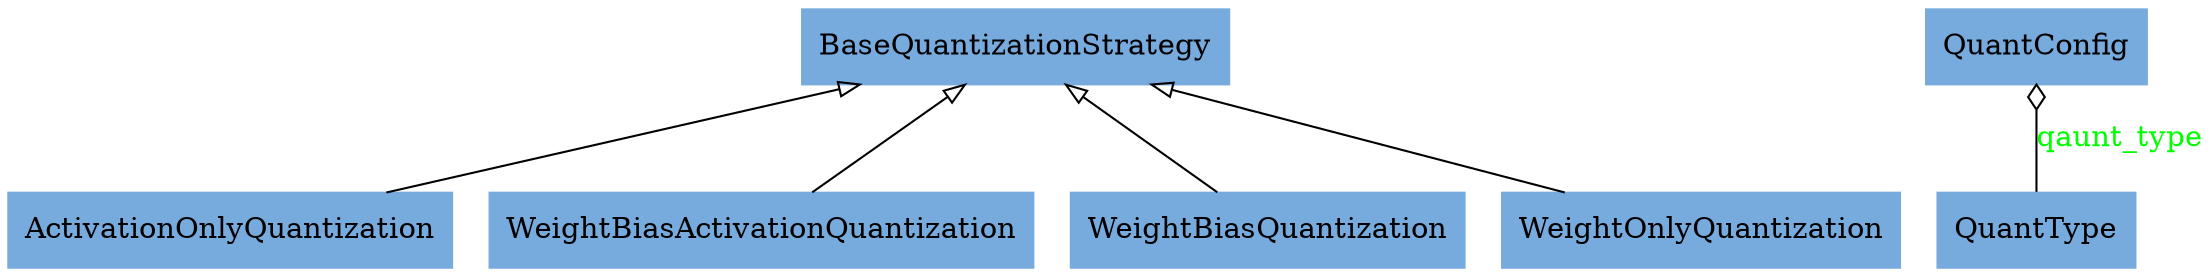 digraph "classes_metinor_quantization" {
rankdir=BT
charset="utf-8"
"metinor.metinor.optimization.quantization.strategies.activation_only.ActivationOnlyQuantization" [color="#77AADD", fontcolor="black", label=<ActivationOnlyQuantization>, shape="record", style="filled"];
"metinor.metinor.optimization.quantization.strategies.base.BaseQuantizationStrategy" [color="#77AADD", fontcolor="black", label=<BaseQuantizationStrategy>, shape="record", style="filled"];
"metinor.metinor.optimization.quantization.qaunt_type.QuantConfig" [color="#77AADD", fontcolor="black", label=<QuantConfig>, shape="record", style="filled"];
"metinor.metinor.optimization.quantization.qaunt_type.QuantType" [color="#77AADD", fontcolor="black", label=<QuantType>, shape="record", style="filled"];
"metinor.metinor.optimization.quantization.strategies.weight_bias_activation.WeightBiasActivationQuantization" [color="#77AADD", fontcolor="black", label=<WeightBiasActivationQuantization>, shape="record", style="filled"];
"metinor.metinor.optimization.quantization.strategies.weight_bias.WeightBiasQuantization" [color="#77AADD", fontcolor="black", label=<WeightBiasQuantization>, shape="record", style="filled"];
"metinor.metinor.optimization.quantization.strategies.weight_only.WeightOnlyQuantization" [color="#77AADD", fontcolor="black", label=<WeightOnlyQuantization>, shape="record", style="filled"];
"metinor.metinor.optimization.quantization.strategies.activation_only.ActivationOnlyQuantization" -> "metinor.metinor.optimization.quantization.strategies.base.BaseQuantizationStrategy" [arrowhead="empty", arrowtail="none"];
"metinor.metinor.optimization.quantization.strategies.weight_bias.WeightBiasQuantization" -> "metinor.metinor.optimization.quantization.strategies.base.BaseQuantizationStrategy" [arrowhead="empty", arrowtail="none"];
"metinor.metinor.optimization.quantization.strategies.weight_bias_activation.WeightBiasActivationQuantization" -> "metinor.metinor.optimization.quantization.strategies.base.BaseQuantizationStrategy" [arrowhead="empty", arrowtail="none"];
"metinor.metinor.optimization.quantization.strategies.weight_only.WeightOnlyQuantization" -> "metinor.metinor.optimization.quantization.strategies.base.BaseQuantizationStrategy" [arrowhead="empty", arrowtail="none"];
"metinor.metinor.optimization.quantization.qaunt_type.QuantType" -> "metinor.metinor.optimization.quantization.qaunt_type.QuantConfig" [arrowhead="odiamond", arrowtail="none", fontcolor="green", label="qaunt_type", style="solid"];
}

